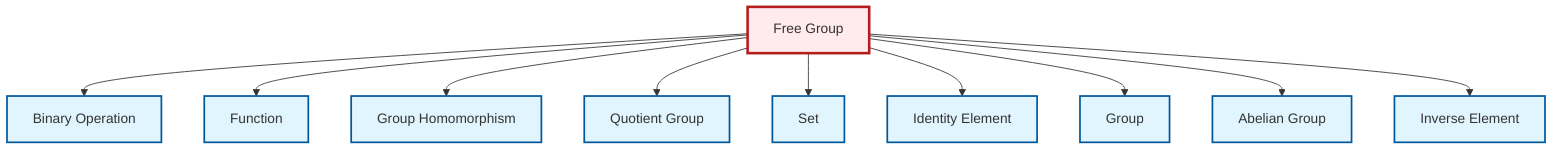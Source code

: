 graph TD
    classDef definition fill:#e1f5fe,stroke:#01579b,stroke-width:2px
    classDef theorem fill:#f3e5f5,stroke:#4a148c,stroke-width:2px
    classDef axiom fill:#fff3e0,stroke:#e65100,stroke-width:2px
    classDef example fill:#e8f5e9,stroke:#1b5e20,stroke-width:2px
    classDef current fill:#ffebee,stroke:#b71c1c,stroke-width:3px
    def-abelian-group["Abelian Group"]:::definition
    def-inverse-element["Inverse Element"]:::definition
    def-quotient-group["Quotient Group"]:::definition
    def-set["Set"]:::definition
    def-free-group["Free Group"]:::definition
    def-binary-operation["Binary Operation"]:::definition
    def-homomorphism["Group Homomorphism"]:::definition
    def-function["Function"]:::definition
    def-identity-element["Identity Element"]:::definition
    def-group["Group"]:::definition
    def-free-group --> def-binary-operation
    def-free-group --> def-function
    def-free-group --> def-homomorphism
    def-free-group --> def-quotient-group
    def-free-group --> def-set
    def-free-group --> def-identity-element
    def-free-group --> def-group
    def-free-group --> def-abelian-group
    def-free-group --> def-inverse-element
    class def-free-group current